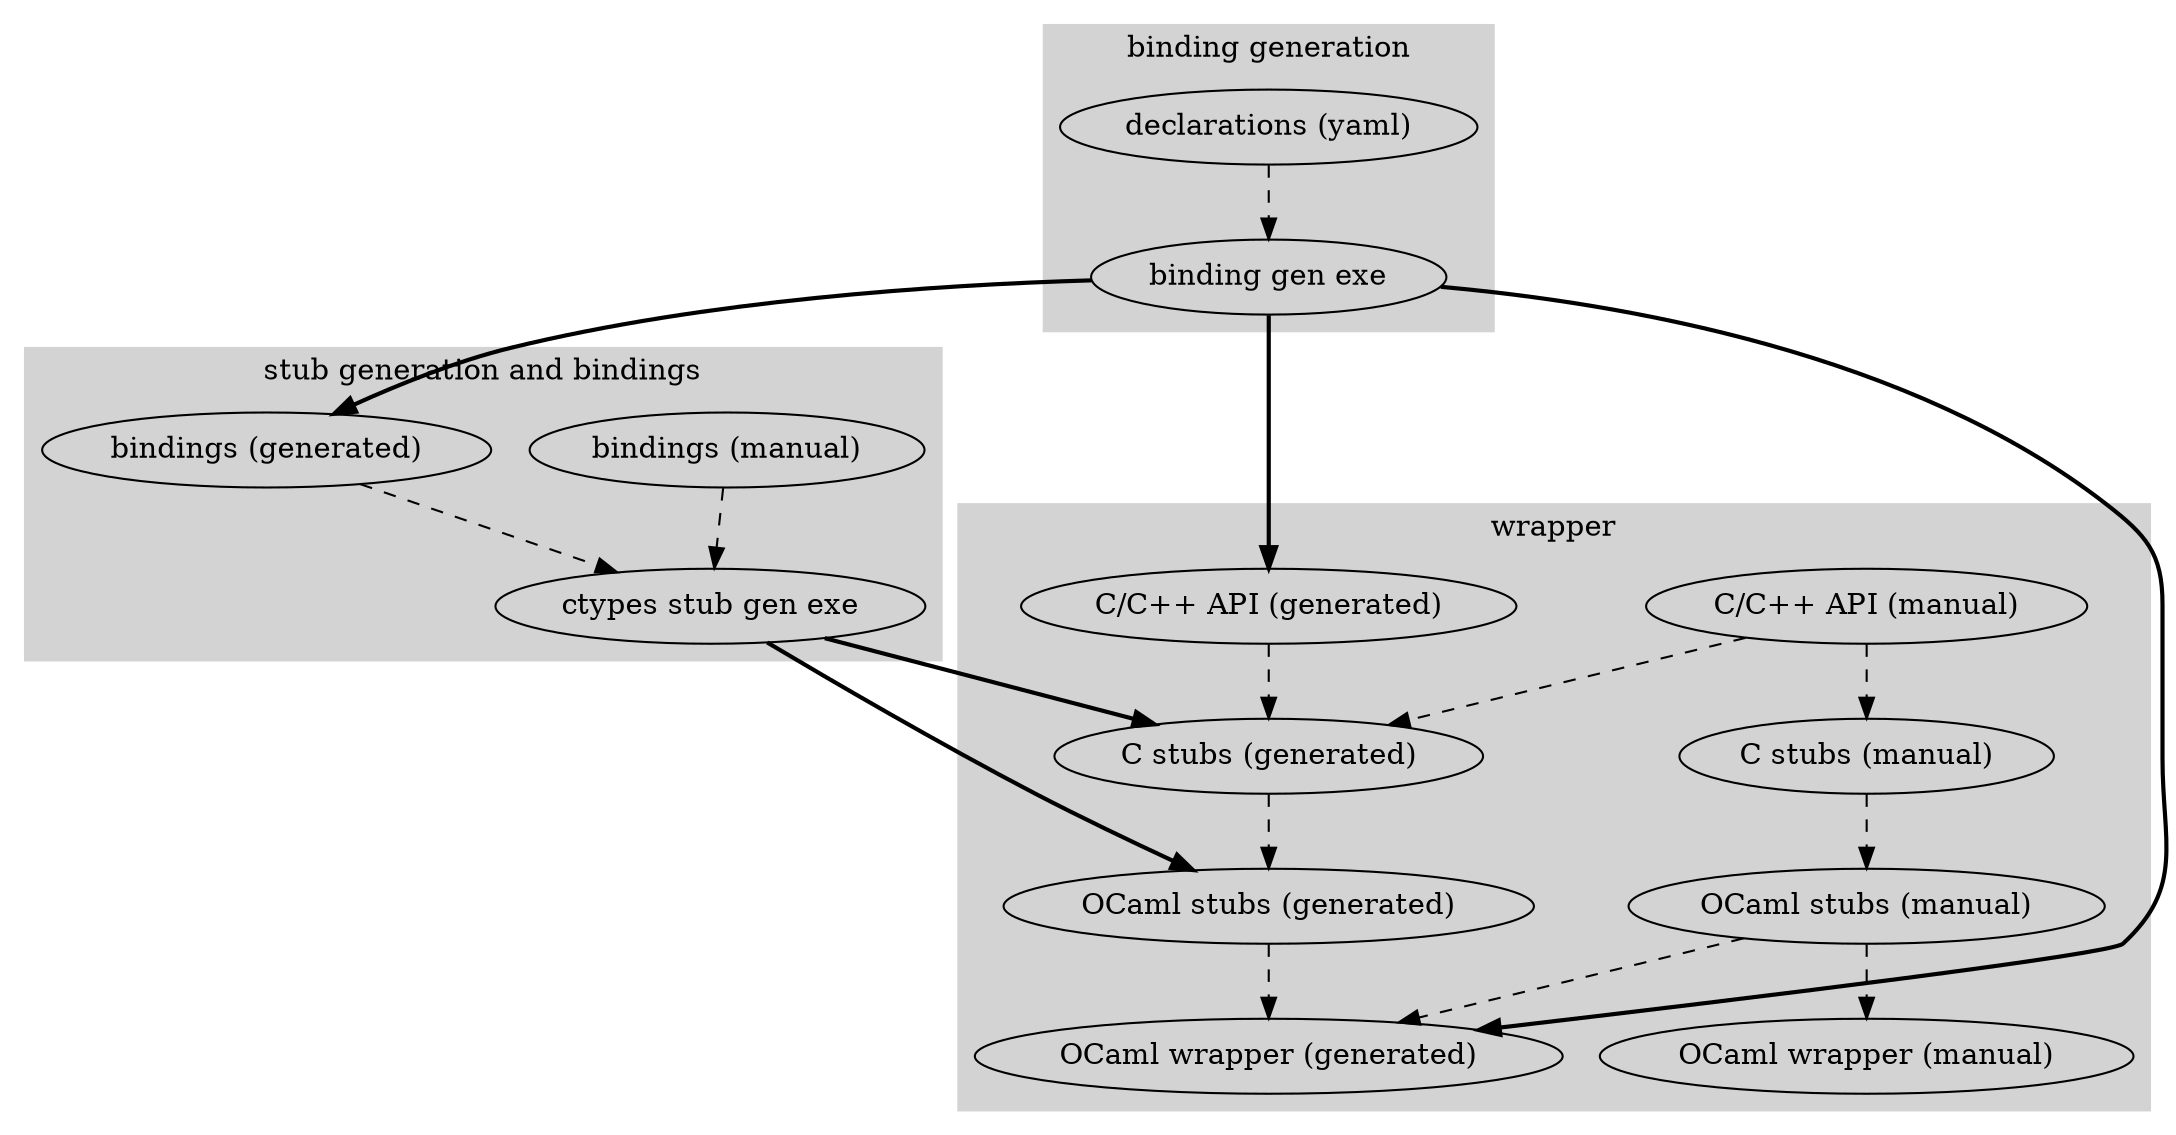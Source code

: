 digraph {
  subgraph cluster_binding_gen {
    style=filled
    color=lightgrey
    label="binding generation"
    declarations [label="declarations (yaml)"]
    bindinggen [label="binding gen exe"];
  }
  subgraph cluster_bindings {
    style=filled
    color=lightgrey
    label="stub generation and bindings"
    bindings [label="bindings (manual)"]
    bindingsg [label="bindings (generated)"]
    stubgen [label="ctypes stub gen exe"];
  }
  subgraph cluster_wrapper {
    style=filled
    color=lightgrey
    label="wrapper"
    {rank=same;
    stubsml [label="OCaml stubs (manual)", group=g1];
    stubsmlg [label="OCaml stubs (generated)", group=g2];
    }
    {rank=same;
    stubsc [label="C stubs (manual)", group=g1];
    stubscg [label="C stubs (generated)", group=g2];
    }
    {rank=same;
    apiml [label="OCaml wrapper (manual)", group=g1];
    apimlg [label="OCaml wrapper (generated)", group=g2];
    }
    {rank=same;
    apic [label="C/C++ API (manual)", group=g1];
    apicg [label="C/C++ API (generated)", group=g2];
    }
  }


  // GENERATION
  bindinggen -> bindingsg [penwidth=2];
  bindinggen -> apimlg [penwidth=2];
  bindinggen -> apicg [penwidth=2];
  stubgen -> stubscg [penwidth=2];
  stubgen -> stubsmlg [penwidth=2];

  // DEPENDENCY
  declarations -> bindinggen[style="dashed"];
  bindings -> stubgen[style="dashed"];
  bindingsg -> stubgen[style="dashed"];
  apic -> stubsc[style="dashed"];
  apic -> stubscg[style="dashed"];
  apicg -> stubscg[style="dashed"];
  stubsc -> stubsml[style="dashed"];
  stubscg -> stubsmlg[style="dashed"];
  stubsml -> apiml[style="dashed"];
  stubsml -> apimlg[style="dashed"];
  stubsmlg -> apimlg[style="dashed"];
}
